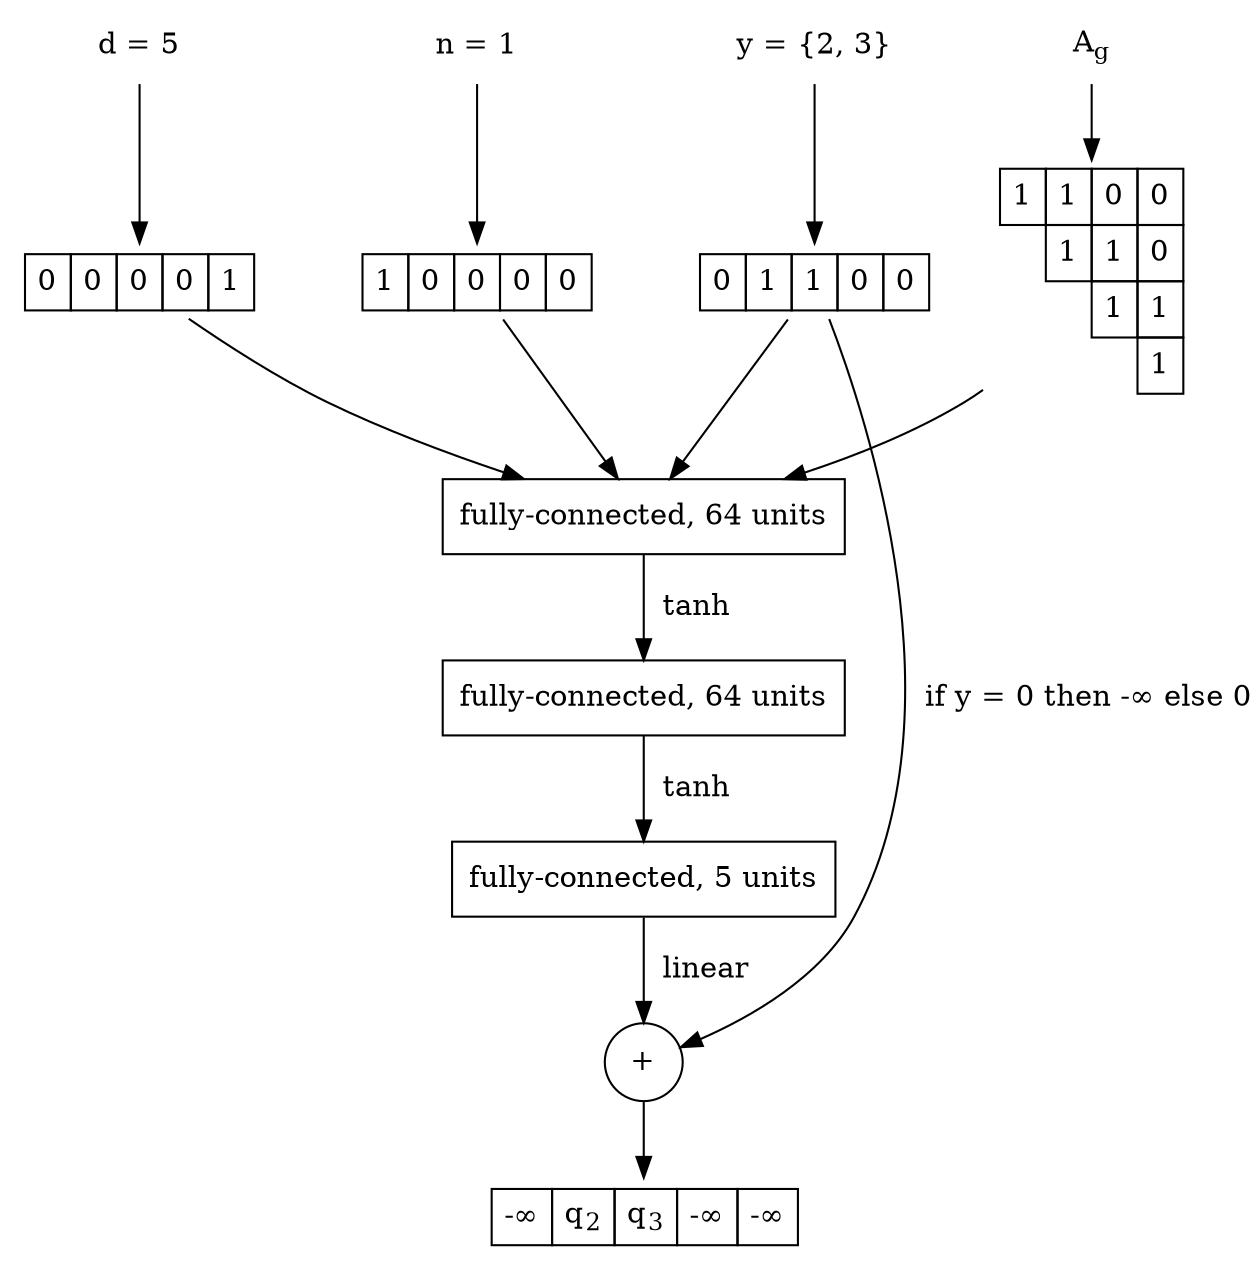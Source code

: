 digraph basic_nn {
  node [shape="plaintext"]

  d_label [label="d = 5"]
  s_label [label="n = 1"]
  y_label [label="y = {2, 3}"]
  A_label [label=<A<SUB>g</SUB>>]

node [shape=none]; 
    
    d_input [label=<<table border="0" cellspacing="0" cellborder="1" cellpadding="5">
                      <tr border="0">
                        <td>0</td>
                        <td>0</td>
                        <td>0</td>
                        <td>0</td>
                        <td>1</td>
                      </tr>
                  </table>>];
    s_input [label=<<table border="0" cellspacing="0"  cellpadding="5">
                      <tr border="0">
                        <td border="1">1</td>
                        <td border="1">0</td>
                        <td border="1">0</td>
                        <td border="1">0</td>
                        <td border="1">0</td>
                      </tr>
                  </table>>]; 
    y_input [label=<<table border="0" cellspacing="0" cellpadding="5">
                      <tr border="0">
                        <td border="1">0</td>
                        <td border="1">1</td>
                        <td border="1">1</td>
                        <td border="1">0</td>
                        <td border="1">0</td>
                      </tr>
                  </table>>];

    A_input [label=<<table border="0" cellspacing="0" cellpadding="5">
                      <tr border="0">
                        <td border="1">1</td>
                        <td border="1">1</td>
                        <td border="1">0</td>
                        <td border="1">0</td>
                      </tr>
                      <tr border="0">
                        <td border="0"></td>
                        <td border="1">1</td>
                        <td border="1">1</td>
                        <td border="1">0</td>
                      </tr>
                      <tr border="0">
                        <td border="0"></td>
                        <td border="0"></td>
                        <td border="1">1</td>
                        <td border="1">1</td>
                      </tr>
                      <tr border="0">
                        <td border="0"></td>
                        <td border="0"></td>
                        <td border="0"></td>
                        <td border="1">1</td>
                      </tr>
                    </table>>];
    
    subgraph {
      {rank=same; d_input, s_input, y_input, A_input} 
    }

node [shape="box"]
    layer_1 [label="fully-connected, 64 units"];
    layer_2 [label="fully-connected, 64 units"];
    layer_3 [label="fully-connected, 5 units"];

    sum [shape="circle", label="+"]

    output [shape=none, label=<<table border="0" cellspacing="0" cellpadding="5">
                      <tr border="0">
                        <td border="1">-∞</td>
                        <td border="1">q<SUB>2</SUB></td>
                        <td border="1">q<SUB>3</SUB></td>
                        <td border="1">-∞</td>
                        <td border="1">-∞</td>
                      </tr>
                  </table>>];

    d_label -> d_input
    s_label -> s_input
    y_label -> y_input
    A_label -> A_input

    d_input -> layer_1
    s_input -> layer_1
    y_input -> layer_1
    A_input -> layer_1

    y_input -> sum [label="  if y = 0 then -∞ else 0", constraint=false]

    layer_1 -> layer_2 [label="  tanh"]
    layer_2 -> layer_3 [label="  tanh"]
    layer_3 -> sum [label="  linear"]
    
    sum -> output

edge [style="invis"]
    d_input -> s_input -> y_input
}

